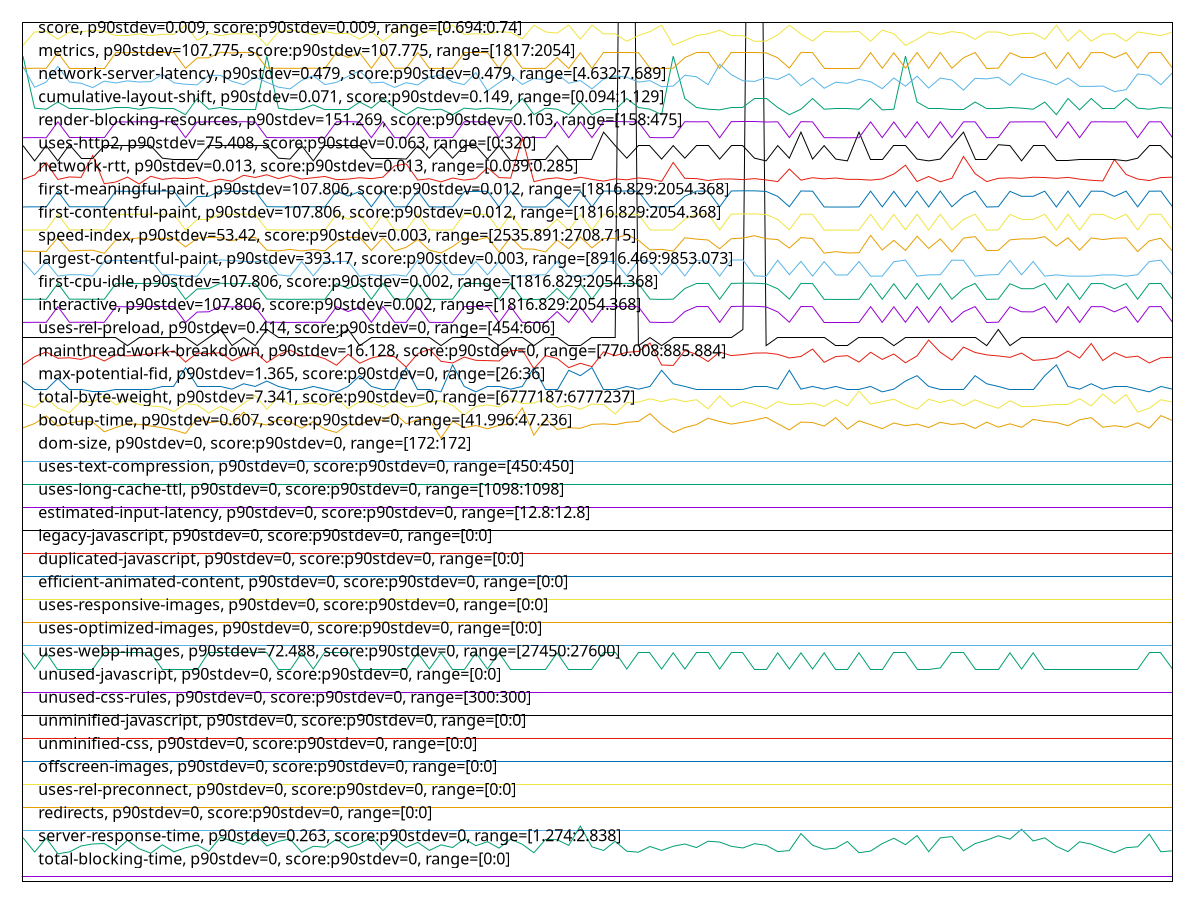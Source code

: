 reset
set terminal svg size 640, 4440 enhanced background rgb 'white'
set output "report_00007_2020-12-11T15:55:29.892Z/correlation/pages+cached+noexternal/correlation.svg"

$totalBlockingTimeP90Stdev0ScoreP90Stdev0Range00 <<EOF
0 0.2
1 0.2
2 0.2
3 0.2
4 0.2
5 0.2
6 0.2
7 0.2
8 0.2
9 0.2
10 0.2
11 0.2
12 0.2
13 0.2
14 0.2
15 0.2
16 0.2
17 0.2
18 0.2
19 0.2
20 0.2
21 0.2
22 0.2
23 0.2
24 0.2
25 0.2
26 0.2
27 0.2
28 0.2
29 0.2
30 0.2
31 0.2
32 0.2
33 0.2
34 0.2
35 0.2
36 0.2
37 0.2
38 0.2
39 0.2
40 0.2
41 0.2
42 0.2
43 0.2
44 0.2
45 0.2
46 0.2
47 0.2
48 0.2
49 0.2
50 0.2
51 0.2
52 0.2
53 0.2
54 0.2
55 0.2
56 0.2
57 0.2
58 0.2
59 0.2
60 0.2
61 0.2
62 0.2
63 0.2
64 0.2
65 0.2
66 0.2
67 0.2
68 0.2
69 0.2
70 0.2
71 0.2
72 0.2
73 0.2
74 0.2
75 0.2
76 0.2
77 0.2
78 0.2
79 0.2
80 0.2
81 0.2
82 0.2
83 0.2
84 0.2
85 0.2
86 0.2
87 0.2
88 0.2
89 0.2
90 0.2
91 0.2
92 0.2
93 0.2
94 0.2
95 0.2
96 0.2
97 0.2
98 0.2
99 0.2
EOF

$serverResponseTimeP90Stdev0263ScoreP90Stdev0Range12742838 <<EOF
0 1.8946212952799122
1 1.2768386388583974
2 1.8738748627881447
3 1.2
4 1.2814489571899013
5 1.5380900109769484
6 1.6249176728869374
7 1.6425905598243689
8 1.341383095499451
9 1.785510428100988
10 1.4174533479692646
11 1.2276619099890231
12 1.5895718990120746
13 1.286059275521405
14 1.4612513721185512
15 1.5788144895718992
16 1.3029637760702524
17 1.9169045005488474
18 1.7532381997804611
19 1.6003293084522503
20 2.0413830954994516
21 1.5373216245883645
22 1.7394072447859492
23 1.8408342480790338
24 1.2714599341383095
25 1.5234906695938528
26 1.487376509330406
27 1.8354555433589463
28 1.4704720087815588
29 1.6180021953896817
30 1.9130625686059277
31 1.3344676180021955
32 1.839297475301866
33 1.4766190998902304
34 1.6933040614709112
35 1.344456641053787
36 1.5872667398463225
37 1.4720087815587268
38 1.8462129527991218
39 1.5503841931942919
40 1.721734357848518
41 1.4435784851811195
42 1.83622392974753
43 1.6118551042810099
44 1.2461031833150382
45 1.8239297475301866
46 1.810867178924259
47 1.5626783754116353
48 2.401756311745335
49 1.5012074643249178
50 1.342919868276619
51 1.7424807903402852
52 1.3106476399560922
53 1.2683863885839737
54 1.5158068057080132
55 1.346761800219539
56 1.5250274423710208
57 1.6241492864983536
58 1.4689352360043908
59 1.7432491767288698
60 1.7086717892425907
61 1.523490669593853
62 1.4520307354555433
63 1.6379802414928653
64 1.5680570801317235
65 1.2945115257958286
66 1.3390779363336993
67 2.0736553238199784
68 1.5695938529088915
69 1.3936333699231613
70 1.4443468715697036
71 1.7317233809001098
72 1.2461031833150384
73 1.3175631174533478
74 1.640285400658617
75 1.8715697036223933
76 1.5949506037321628
77 1.9891328210757413
78 1.292206366630077
79 1.887705817782657
80 1.9461031833150382
81 1.3275521405049395
82 1.640285400658617
83 1.7924259055982437
84 1.9814489571899012
85 1.830845225027442
86 2.2626783754116357
87 1.7547749725576292
88 1.8900109769484081
89 1.521953896816685
90 1.292206366630077
91 1.7201975850713502
92 1.618002195389682
93 1.4236004390779362
94 1.2484083424807904
95 1.4635565312843029
96 1.5027442371020858
97 2.048298572996707
98 1.286059275521405
99 1.3290889132821075
EOF

$redirectsP90Stdev0ScoreP90Stdev0Range00 <<EOF
0 2.2
1 2.2
2 2.2
3 2.2
4 2.2
5 2.2
6 2.2
7 2.2
8 2.2
9 2.2
10 2.2
11 2.2
12 2.2
13 2.2
14 2.2
15 2.2
16 2.2
17 2.2
18 2.2
19 2.2
20 2.2
21 2.2
22 2.2
23 2.2
24 2.2
25 2.2
26 2.2
27 2.2
28 2.2
29 2.2
30 2.2
31 2.2
32 2.2
33 2.2
34 2.2
35 2.2
36 2.2
37 2.2
38 2.2
39 2.2
40 2.2
41 2.2
42 2.2
43 2.2
44 2.2
45 2.2
46 2.2
47 2.2
48 2.2
49 2.2
50 2.2
51 2.2
52 2.2
53 2.2
54 2.2
55 2.2
56 2.2
57 2.2
58 2.2
59 2.2
60 2.2
61 2.2
62 2.2
63 2.2
64 2.2
65 2.2
66 2.2
67 2.2
68 2.2
69 2.2
70 2.2
71 2.2
72 2.2
73 2.2
74 2.2
75 2.2
76 2.2
77 2.2
78 2.2
79 2.2
80 2.2
81 2.2
82 2.2
83 2.2
84 2.2
85 2.2
86 2.2
87 2.2
88 2.2
89 2.2
90 2.2
91 2.2
92 2.2
93 2.2
94 2.2
95 2.2
96 2.2
97 2.2
98 2.2
99 2.2
EOF

$usesRelPreconnectP90Stdev0ScoreP90Stdev0Range00 <<EOF
0 3.2
1 3.2
2 3.2
3 3.2
4 3.2
5 3.2
6 3.2
7 3.2
8 3.2
9 3.2
10 3.2
11 3.2
12 3.2
13 3.2
14 3.2
15 3.2
16 3.2
17 3.2
18 3.2
19 3.2
20 3.2
21 3.2
22 3.2
23 3.2
24 3.2
25 3.2
26 3.2
27 3.2
28 3.2
29 3.2
30 3.2
31 3.2
32 3.2
33 3.2
34 3.2
35 3.2
36 3.2
37 3.2
38 3.2
39 3.2
40 3.2
41 3.2
42 3.2
43 3.2
44 3.2
45 3.2
46 3.2
47 3.2
48 3.2
49 3.2
50 3.2
51 3.2
52 3.2
53 3.2
54 3.2
55 3.2
56 3.2
57 3.2
58 3.2
59 3.2
60 3.2
61 3.2
62 3.2
63 3.2
64 3.2
65 3.2
66 3.2
67 3.2
68 3.2
69 3.2
70 3.2
71 3.2
72 3.2
73 3.2
74 3.2
75 3.2
76 3.2
77 3.2
78 3.2
79 3.2
80 3.2
81 3.2
82 3.2
83 3.2
84 3.2
85 3.2
86 3.2
87 3.2
88 3.2
89 3.2
90 3.2
91 3.2
92 3.2
93 3.2
94 3.2
95 3.2
96 3.2
97 3.2
98 3.2
99 3.2
EOF

$offscreenImagesP90Stdev0ScoreP90Stdev0Range00 <<EOF
0 4.2
1 4.2
2 4.2
3 4.2
4 4.2
5 4.2
6 4.2
7 4.2
8 4.2
9 4.2
10 4.2
11 4.2
12 4.2
13 4.2
14 4.2
15 4.2
16 4.2
17 4.2
18 4.2
19 4.2
20 4.2
21 4.2
22 4.2
23 4.2
24 4.2
25 4.2
26 4.2
27 4.2
28 4.2
29 4.2
30 4.2
31 4.2
32 4.2
33 4.2
34 4.2
35 4.2
36 4.2
37 4.2
38 4.2
39 4.2
40 4.2
41 4.2
42 4.2
43 4.2
44 4.2
45 4.2
46 4.2
47 4.2
48 4.2
49 4.2
50 4.2
51 4.2
52 4.2
53 4.2
54 4.2
55 4.2
56 4.2
57 4.2
58 4.2
59 4.2
60 4.2
61 4.2
62 4.2
63 4.2
64 4.2
65 4.2
66 4.2
67 4.2
68 4.2
69 4.2
70 4.2
71 4.2
72 4.2
73 4.2
74 4.2
75 4.2
76 4.2
77 4.2
78 4.2
79 4.2
80 4.2
81 4.2
82 4.2
83 4.2
84 4.2
85 4.2
86 4.2
87 4.2
88 4.2
89 4.2
90 4.2
91 4.2
92 4.2
93 4.2
94 4.2
95 4.2
96 4.2
97 4.2
98 4.2
99 4.2
EOF

$unminifiedCssP90Stdev0ScoreP90Stdev0Range00 <<EOF
0 5.2
1 5.2
2 5.2
3 5.2
4 5.2
5 5.2
6 5.2
7 5.2
8 5.2
9 5.2
10 5.2
11 5.2
12 5.2
13 5.2
14 5.2
15 5.2
16 5.2
17 5.2
18 5.2
19 5.2
20 5.2
21 5.2
22 5.2
23 5.2
24 5.2
25 5.2
26 5.2
27 5.2
28 5.2
29 5.2
30 5.2
31 5.2
32 5.2
33 5.2
34 5.2
35 5.2
36 5.2
37 5.2
38 5.2
39 5.2
40 5.2
41 5.2
42 5.2
43 5.2
44 5.2
45 5.2
46 5.2
47 5.2
48 5.2
49 5.2
50 5.2
51 5.2
52 5.2
53 5.2
54 5.2
55 5.2
56 5.2
57 5.2
58 5.2
59 5.2
60 5.2
61 5.2
62 5.2
63 5.2
64 5.2
65 5.2
66 5.2
67 5.2
68 5.2
69 5.2
70 5.2
71 5.2
72 5.2
73 5.2
74 5.2
75 5.2
76 5.2
77 5.2
78 5.2
79 5.2
80 5.2
81 5.2
82 5.2
83 5.2
84 5.2
85 5.2
86 5.2
87 5.2
88 5.2
89 5.2
90 5.2
91 5.2
92 5.2
93 5.2
94 5.2
95 5.2
96 5.2
97 5.2
98 5.2
99 5.2
EOF

$unminifiedJavascriptP90Stdev0ScoreP90Stdev0Range00 <<EOF
0 6.2
1 6.2
2 6.2
3 6.2
4 6.2
5 6.2
6 6.2
7 6.2
8 6.2
9 6.2
10 6.2
11 6.2
12 6.2
13 6.2
14 6.2
15 6.2
16 6.2
17 6.2
18 6.2
19 6.2
20 6.2
21 6.2
22 6.2
23 6.2
24 6.2
25 6.2
26 6.2
27 6.2
28 6.2
29 6.2
30 6.2
31 6.2
32 6.2
33 6.2
34 6.2
35 6.2
36 6.2
37 6.2
38 6.2
39 6.2
40 6.2
41 6.2
42 6.2
43 6.2
44 6.2
45 6.2
46 6.2
47 6.2
48 6.2
49 6.2
50 6.2
51 6.2
52 6.2
53 6.2
54 6.2
55 6.2
56 6.2
57 6.2
58 6.2
59 6.2
60 6.2
61 6.2
62 6.2
63 6.2
64 6.2
65 6.2
66 6.2
67 6.2
68 6.2
69 6.2
70 6.2
71 6.2
72 6.2
73 6.2
74 6.2
75 6.2
76 6.2
77 6.2
78 6.2
79 6.2
80 6.2
81 6.2
82 6.2
83 6.2
84 6.2
85 6.2
86 6.2
87 6.2
88 6.2
89 6.2
90 6.2
91 6.2
92 6.2
93 6.2
94 6.2
95 6.2
96 6.2
97 6.2
98 6.2
99 6.2
EOF

$unusedCssRulesP90Stdev0ScoreP90Stdev0Range300300 <<EOF
0 7.2
1 7.2
2 7.2
3 7.2
4 7.2
5 7.2
6 7.2
7 7.2
8 7.2
9 7.2
10 7.2
11 7.2
12 7.2
13 7.2
14 7.2
15 7.2
16 7.2
17 7.2
18 7.2
19 7.2
20 7.2
21 7.2
22 7.2
23 7.2
24 7.2
25 7.2
26 7.2
27 7.2
28 7.2
29 7.2
30 7.2
31 7.2
32 7.2
33 7.2
34 7.2
35 7.2
36 7.2
37 7.2
38 7.2
39 7.2
40 7.2
41 7.2
42 7.2
43 7.2
44 7.2
45 7.2
46 7.2
47 7.2
48 7.2
49 7.2
50 7.2
51 7.2
52 7.2
53 7.2
54 7.2
55 7.2
56 7.2
57 7.2
58 7.2
59 7.2
60 7.2
61 7.2
62 7.2
63 7.2
64 7.2
65 7.2
66 7.2
67 7.2
68 7.2
69 7.2
70 7.2
71 7.2
72 7.2
73 7.2
74 7.2
75 7.2
76 7.2
77 7.2
78 7.2
79 7.2
80 7.2
81 7.2
82 7.2
83 7.2
84 7.2
85 7.2
86 7.2
87 7.2
88 7.2
89 7.2
90 7.2
91 7.2
92 7.2
93 7.2
94 7.2
95 7.2
96 7.2
97 7.2
98 7.2
99 7.2
EOF

$unusedJavascriptP90Stdev0ScoreP90Stdev0Range00 <<EOF
0 8.2
1 8.2
2 8.2
3 8.2
4 8.2
5 8.2
6 8.2
7 8.2
8 8.2
9 8.2
10 8.2
11 8.2
12 8.2
13 8.2
14 8.2
15 8.2
16 8.2
17 8.2
18 8.2
19 8.2
20 8.2
21 8.2
22 8.2
23 8.2
24 8.2
25 8.2
26 8.2
27 8.2
28 8.2
29 8.2
30 8.2
31 8.2
32 8.2
33 8.2
34 8.2
35 8.2
36 8.2
37 8.2
38 8.2
39 8.2
40 8.2
41 8.2
42 8.2
43 8.2
44 8.2
45 8.2
46 8.2
47 8.2
48 8.2
49 8.2
50 8.2
51 8.2
52 8.2
53 8.2
54 8.2
55 8.2
56 8.2
57 8.2
58 8.2
59 8.2
60 8.2
61 8.2
62 8.2
63 8.2
64 8.2
65 8.2
66 8.2
67 8.2
68 8.2
69 8.2
70 8.2
71 8.2
72 8.2
73 8.2
74 8.2
75 8.2
76 8.2
77 8.2
78 8.2
79 8.2
80 8.2
81 8.2
82 8.2
83 8.2
84 8.2
85 8.2
86 8.2
87 8.2
88 8.2
89 8.2
90 8.2
91 8.2
92 8.2
93 8.2
94 8.2
95 8.2
96 8.2
97 8.2
98 8.2
99 8.2
EOF

$usesWebpImagesP90Stdev72488ScoreP90Stdev0Range2745027600 <<EOF
0 9.899999999999999
1 9.2
2 9.899999999999999
3 9.2
4 9.2
5 9.2
6 9.2
7 9.899999999999999
8 9.899999999999999
9 9.899999999999999
10 9.899999999999999
11 9.899999999999999
12 9.2
13 9.2
14 9.2
15 9.2
16 9.899999999999999
17 9.899999999999999
18 9.899999999999999
19 9.899999999999999
20 9.899999999999999
21 9.899999999999999
22 9.2
23 9.2
24 9.899999999999999
25 9.2
26 9.899999999999999
27 9.899999999999999
28 9.899999999999999
29 9.2
30 9.2
31 9.2
32 9.2
33 9.2
34 9.899999999999999
35 9.2
36 9.899999999999999
37 9.2
38 9.2
39 9.899999999999999
40 9.2
41 9.899999999999999
42 9.2
43 9.2
44 9.2
45 9.2
46 9.899999999999999
47 9.2
48 9.2
49 9.2
50 9.899999999999999
51 9.899999999999999
52 9.2
53 9.899999999999999
54 9.899999999999999
55 9.2
56 9.899999999999999
57 9.2
58 9.899999999999999
59 9.899999999999999
60 9.2
61 9.899999999999999
62 9.899999999999999
63 9.2
64 9.2
65 9.899999999999999
66 9.2
67 9.899999999999999
68 9.2
69 9.899999999999999
70 9.2
71 9.2
72 9.899999999999999
73 9.2
74 9.2
75 9.899999999999999
76 9.899999999999999
77 9.2
78 9.2
79 9.246666666666666
80 9.899999999999999
81 9.899999999999999
82 9.2
83 9.2
84 9.2
85 9.899999999999999
86 9.2
87 9.899999999999999
88 9.2
89 9.2
90 9.2
91 9.2
92 9.2
93 9.2
94 9.2
95 9.2
96 9.2
97 9.899999999999999
98 9.899999999999999
99 9.2
EOF

$usesOptimizedImagesP90Stdev0ScoreP90Stdev0Range00 <<EOF
0 10.2
1 10.2
2 10.2
3 10.2
4 10.2
5 10.2
6 10.2
7 10.2
8 10.2
9 10.2
10 10.2
11 10.2
12 10.2
13 10.2
14 10.2
15 10.2
16 10.2
17 10.2
18 10.2
19 10.2
20 10.2
21 10.2
22 10.2
23 10.2
24 10.2
25 10.2
26 10.2
27 10.2
28 10.2
29 10.2
30 10.2
31 10.2
32 10.2
33 10.2
34 10.2
35 10.2
36 10.2
37 10.2
38 10.2
39 10.2
40 10.2
41 10.2
42 10.2
43 10.2
44 10.2
45 10.2
46 10.2
47 10.2
48 10.2
49 10.2
50 10.2
51 10.2
52 10.2
53 10.2
54 10.2
55 10.2
56 10.2
57 10.2
58 10.2
59 10.2
60 10.2
61 10.2
62 10.2
63 10.2
64 10.2
65 10.2
66 10.2
67 10.2
68 10.2
69 10.2
70 10.2
71 10.2
72 10.2
73 10.2
74 10.2
75 10.2
76 10.2
77 10.2
78 10.2
79 10.2
80 10.2
81 10.2
82 10.2
83 10.2
84 10.2
85 10.2
86 10.2
87 10.2
88 10.2
89 10.2
90 10.2
91 10.2
92 10.2
93 10.2
94 10.2
95 10.2
96 10.2
97 10.2
98 10.2
99 10.2
EOF

$usesResponsiveImagesP90Stdev0ScoreP90Stdev0Range00 <<EOF
0 11.2
1 11.2
2 11.2
3 11.2
4 11.2
5 11.2
6 11.2
7 11.2
8 11.2
9 11.2
10 11.2
11 11.2
12 11.2
13 11.2
14 11.2
15 11.2
16 11.2
17 11.2
18 11.2
19 11.2
20 11.2
21 11.2
22 11.2
23 11.2
24 11.2
25 11.2
26 11.2
27 11.2
28 11.2
29 11.2
30 11.2
31 11.2
32 11.2
33 11.2
34 11.2
35 11.2
36 11.2
37 11.2
38 11.2
39 11.2
40 11.2
41 11.2
42 11.2
43 11.2
44 11.2
45 11.2
46 11.2
47 11.2
48 11.2
49 11.2
50 11.2
51 11.2
52 11.2
53 11.2
54 11.2
55 11.2
56 11.2
57 11.2
58 11.2
59 11.2
60 11.2
61 11.2
62 11.2
63 11.2
64 11.2
65 11.2
66 11.2
67 11.2
68 11.2
69 11.2
70 11.2
71 11.2
72 11.2
73 11.2
74 11.2
75 11.2
76 11.2
77 11.2
78 11.2
79 11.2
80 11.2
81 11.2
82 11.2
83 11.2
84 11.2
85 11.2
86 11.2
87 11.2
88 11.2
89 11.2
90 11.2
91 11.2
92 11.2
93 11.2
94 11.2
95 11.2
96 11.2
97 11.2
98 11.2
99 11.2
EOF

$efficientAnimatedContentP90Stdev0ScoreP90Stdev0Range00 <<EOF
0 12.2
1 12.2
2 12.2
3 12.2
4 12.2
5 12.2
6 12.2
7 12.2
8 12.2
9 12.2
10 12.2
11 12.2
12 12.2
13 12.2
14 12.2
15 12.2
16 12.2
17 12.2
18 12.2
19 12.2
20 12.2
21 12.2
22 12.2
23 12.2
24 12.2
25 12.2
26 12.2
27 12.2
28 12.2
29 12.2
30 12.2
31 12.2
32 12.2
33 12.2
34 12.2
35 12.2
36 12.2
37 12.2
38 12.2
39 12.2
40 12.2
41 12.2
42 12.2
43 12.2
44 12.2
45 12.2
46 12.2
47 12.2
48 12.2
49 12.2
50 12.2
51 12.2
52 12.2
53 12.2
54 12.2
55 12.2
56 12.2
57 12.2
58 12.2
59 12.2
60 12.2
61 12.2
62 12.2
63 12.2
64 12.2
65 12.2
66 12.2
67 12.2
68 12.2
69 12.2
70 12.2
71 12.2
72 12.2
73 12.2
74 12.2
75 12.2
76 12.2
77 12.2
78 12.2
79 12.2
80 12.2
81 12.2
82 12.2
83 12.2
84 12.2
85 12.2
86 12.2
87 12.2
88 12.2
89 12.2
90 12.2
91 12.2
92 12.2
93 12.2
94 12.2
95 12.2
96 12.2
97 12.2
98 12.2
99 12.2
EOF

$duplicatedJavascriptP90Stdev0ScoreP90Stdev0Range00 <<EOF
0 13.2
1 13.2
2 13.2
3 13.2
4 13.2
5 13.2
6 13.2
7 13.2
8 13.2
9 13.2
10 13.2
11 13.2
12 13.2
13 13.2
14 13.2
15 13.2
16 13.2
17 13.2
18 13.2
19 13.2
20 13.2
21 13.2
22 13.2
23 13.2
24 13.2
25 13.2
26 13.2
27 13.2
28 13.2
29 13.2
30 13.2
31 13.2
32 13.2
33 13.2
34 13.2
35 13.2
36 13.2
37 13.2
38 13.2
39 13.2
40 13.2
41 13.2
42 13.2
43 13.2
44 13.2
45 13.2
46 13.2
47 13.2
48 13.2
49 13.2
50 13.2
51 13.2
52 13.2
53 13.2
54 13.2
55 13.2
56 13.2
57 13.2
58 13.2
59 13.2
60 13.2
61 13.2
62 13.2
63 13.2
64 13.2
65 13.2
66 13.2
67 13.2
68 13.2
69 13.2
70 13.2
71 13.2
72 13.2
73 13.2
74 13.2
75 13.2
76 13.2
77 13.2
78 13.2
79 13.2
80 13.2
81 13.2
82 13.2
83 13.2
84 13.2
85 13.2
86 13.2
87 13.2
88 13.2
89 13.2
90 13.2
91 13.2
92 13.2
93 13.2
94 13.2
95 13.2
96 13.2
97 13.2
98 13.2
99 13.2
EOF

$legacyJavascriptP90Stdev0ScoreP90Stdev0Range00 <<EOF
0 14.2
1 14.2
2 14.2
3 14.2
4 14.2
5 14.2
6 14.2
7 14.2
8 14.2
9 14.2
10 14.2
11 14.2
12 14.2
13 14.2
14 14.2
15 14.2
16 14.2
17 14.2
18 14.2
19 14.2
20 14.2
21 14.2
22 14.2
23 14.2
24 14.2
25 14.2
26 14.2
27 14.2
28 14.2
29 14.2
30 14.2
31 14.2
32 14.2
33 14.2
34 14.2
35 14.2
36 14.2
37 14.2
38 14.2
39 14.2
40 14.2
41 14.2
42 14.2
43 14.2
44 14.2
45 14.2
46 14.2
47 14.2
48 14.2
49 14.2
50 14.2
51 14.2
52 14.2
53 14.2
54 14.2
55 14.2
56 14.2
57 14.2
58 14.2
59 14.2
60 14.2
61 14.2
62 14.2
63 14.2
64 14.2
65 14.2
66 14.2
67 14.2
68 14.2
69 14.2
70 14.2
71 14.2
72 14.2
73 14.2
74 14.2
75 14.2
76 14.2
77 14.2
78 14.2
79 14.2
80 14.2
81 14.2
82 14.2
83 14.2
84 14.2
85 14.2
86 14.2
87 14.2
88 14.2
89 14.2
90 14.2
91 14.2
92 14.2
93 14.2
94 14.2
95 14.2
96 14.2
97 14.2
98 14.2
99 14.2
EOF

$estimatedInputLatencyP90Stdev0ScoreP90Stdev0Range128128 <<EOF
0 15.2
1 15.2
2 15.2
3 15.2
4 15.2
5 15.2
6 15.2
7 15.2
8 15.2
9 15.2
10 15.2
11 15.2
12 15.2
13 15.2
14 15.2
15 15.2
16 15.2
17 15.2
18 15.2
19 15.2
20 15.2
21 15.2
22 15.2
23 15.2
24 15.2
25 15.2
26 15.2
27 15.2
28 15.2
29 15.2
30 15.2
31 15.2
32 15.2
33 15.2
34 15.2
35 15.2
36 15.2
37 15.2
38 15.2
39 15.2
40 15.2
41 15.2
42 15.2
43 15.2
44 15.2
45 15.2
46 15.2
47 15.2
48 15.2
49 15.2
50 15.2
51 15.2
52 15.2
53 15.2
54 15.2
55 15.2
56 15.2
57 15.2
58 15.2
59 15.2
60 15.2
61 15.2
62 15.2
63 15.2
64 15.2
65 15.2
66 15.2
67 15.2
68 15.2
69 15.2
70 15.2
71 15.2
72 15.2
73 15.2
74 15.2
75 15.2
76 15.2
77 15.2
78 15.2
79 15.2
80 15.2
81 15.2
82 15.2
83 15.2
84 15.2
85 15.2
86 15.2
87 15.2
88 15.2
89 15.2
90 15.2
91 15.2
92 15.2
93 15.2
94 15.2
95 15.2
96 15.2
97 15.2
98 15.2
99 15.2
EOF

$usesLongCacheTtlP90Stdev0ScoreP90Stdev0Range10981098 <<EOF
0 16.2
1 16.2
2 16.2
3 16.2
4 16.2
5 16.2
6 16.2
7 16.2
8 16.2
9 16.2
10 16.2
11 16.2
12 16.2
13 16.2
14 16.2
15 16.2
16 16.2
17 16.2
18 16.2
19 16.2
20 16.2
21 16.2
22 16.2
23 16.2
24 16.2
25 16.2
26 16.2
27 16.2
28 16.2
29 16.2
30 16.2
31 16.2
32 16.2
33 16.2
34 16.2
35 16.2
36 16.2
37 16.2
38 16.2
39 16.2
40 16.2
41 16.2
42 16.2
43 16.2
44 16.2
45 16.2
46 16.2
47 16.2
48 16.2
49 16.2
50 16.2
51 16.2
52 16.2
53 16.2
54 16.2
55 16.2
56 16.2
57 16.2
58 16.2
59 16.2
60 16.2
61 16.2
62 16.2
63 16.2
64 16.2
65 16.2
66 16.2
67 16.2
68 16.2
69 16.2
70 16.2
71 16.2
72 16.2
73 16.2
74 16.2
75 16.2
76 16.2
77 16.2
78 16.2
79 16.2
80 16.2
81 16.2
82 16.2
83 16.2
84 16.2
85 16.2
86 16.2
87 16.2
88 16.2
89 16.2
90 16.2
91 16.2
92 16.2
93 16.2
94 16.2
95 16.2
96 16.2
97 16.2
98 16.2
99 16.2
EOF

$usesTextCompressionP90Stdev0ScoreP90Stdev0Range450450 <<EOF
0 17.2
1 17.2
2 17.2
3 17.2
4 17.2
5 17.2
6 17.2
7 17.2
8 17.2
9 17.2
10 17.2
11 17.2
12 17.2
13 17.2
14 17.2
15 17.2
16 17.2
17 17.2
18 17.2
19 17.2
20 17.2
21 17.2
22 17.2
23 17.2
24 17.2
25 17.2
26 17.2
27 17.2
28 17.2
29 17.2
30 17.2
31 17.2
32 17.2
33 17.2
34 17.2
35 17.2
36 17.2
37 17.2
38 17.2
39 17.2
40 17.2
41 17.2
42 17.2
43 17.2
44 17.2
45 17.2
46 17.2
47 17.2
48 17.2
49 17.2
50 17.2
51 17.2
52 17.2
53 17.2
54 17.2
55 17.2
56 17.2
57 17.2
58 17.2
59 17.2
60 17.2
61 17.2
62 17.2
63 17.2
64 17.2
65 17.2
66 17.2
67 17.2
68 17.2
69 17.2
70 17.2
71 17.2
72 17.2
73 17.2
74 17.2
75 17.2
76 17.2
77 17.2
78 17.2
79 17.2
80 17.2
81 17.2
82 17.2
83 17.2
84 17.2
85 17.2
86 17.2
87 17.2
88 17.2
89 17.2
90 17.2
91 17.2
92 17.2
93 17.2
94 17.2
95 17.2
96 17.2
97 17.2
98 17.2
99 17.2
EOF

$domSizeP90Stdev0ScoreP90Stdev0Range172172 <<EOF
0 18.2
1 18.2
2 18.2
3 18.2
4 18.2
5 18.2
6 18.2
7 18.2
8 18.2
9 18.2
10 18.2
11 18.2
12 18.2
13 18.2
14 18.2
15 18.2
16 18.2
17 18.2
18 18.2
19 18.2
20 18.2
21 18.2
22 18.2
23 18.2
24 18.2
25 18.2
26 18.2
27 18.2
28 18.2
29 18.2
30 18.2
31 18.2
32 18.2
33 18.2
34 18.2
35 18.2
36 18.2
37 18.2
38 18.2
39 18.2
40 18.2
41 18.2
42 18.2
43 18.2
44 18.2
45 18.2
46 18.2
47 18.2
48 18.2
49 18.2
50 18.2
51 18.2
52 18.2
53 18.2
54 18.2
55 18.2
56 18.2
57 18.2
58 18.2
59 18.2
60 18.2
61 18.2
62 18.2
63 18.2
64 18.2
65 18.2
66 18.2
67 18.2
68 18.2
69 18.2
70 18.2
71 18.2
72 18.2
73 18.2
74 18.2
75 18.2
76 18.2
77 18.2
78 18.2
79 18.2
80 18.2
81 18.2
82 18.2
83 18.2
84 18.2
85 18.2
86 18.2
87 18.2
88 18.2
89 18.2
90 18.2
91 18.2
92 18.2
93 18.2
94 18.2
95 18.2
96 18.2
97 18.2
98 18.2
99 18.2
EOF

$bootupTimeP90Stdev0607ScoreP90Stdev0Range4199647236 <<EOF
0 19.643100995732574
1 19.827311522048362
2 20.155903271692747
3 19.71778093883357
4 19.85021337126601
5 19.93783783783784
6 19.89601706970128
7 19.471834992887622
8 19.654054054054054
9 19.817354196301565
10 19.792460881934566
11 19.71877667140825
12 19.647083926031293
13 19.54950213371266
14 19.39914651493599
15 20.076244665718352
16 19.8601706970128
17 19.92887624466572
18 19.769559032716927
19 20.328165007112375
20 19.857183499288762
21 19.767567567567564
22 19.997581792318638
23 19.907965860597443
24 19.628165007112376
25 19.9149359886202
26 19.57937411095306
27 19.438975817923186
28 19.796443812233285
29 19.79544807965861
30 19.991607396870556
31 19.967709815078237
32 20.2574679943101
33 19.821337126600284
34 19.993598862019915
35 20.011522048364153
36 19.2
37 19.932859174964438
38 19.645092460881934
39 19.74167852062589
40 19.59829302987198
41 19.74964438122333
42 19.809388335704124
43 20.504409672830725
44 19.32147937411095
45 20.036415362731155
46 19.57638691322902
47 19.647083926031293
48 19.623186344238977
49 19.789473684210527
50 19.815362731152206
51 19.77852062588905
52 19.88108108108108
53 19.91692745376956
54 20.257467994310097
55 19.777524893314368
56 19.43997155049787
57 19.655049786628734
58 19.778520625889048
59 20.057325746799435
60 19.91692745376956
61 19.803413940256046
62 19.8850640113798
63 19.973684210526315
64 20.09416785206259
65 19.822332859174967
66 19.550497866287337
67 19.89302987197724
68 19.87112375533428
69 19.71678520625889
70 20.08221906116643
71 19.58335704125178
72 19.94580369843528
73 19.780512091038407
74 19.606258890469416
75 19.85120910384068
76 19.73072546230441
77 19.805405405405406
78 19.653058321479374
79 19.881081081081085
80 19.787482219061168
81 19.833285917496443
82 19.61820768136558
83 19.8900426742532
84 19.67197724039829
85 19.816358463726885
86 19.665007112375534
87 20.007539118065434
88 19.9199146514936
89 19.87311522048364
90 19.73172119487909
91 19.990611664295876
92 20.08421052631579
93 19.668990042674253
94 19.73371266002845
95 19.668990042674256
96 19.858179231863442
97 19.625177809388337
98 20.171834992887625
99 19.956756756756757
EOF

$totalByteWeightP90Stdev7341ScoreP90Stdev0Range67771876777237 <<EOF
0 20.673529411764704
1 20.52941176470588
2 20.941176470588236
3 20.488235294117647
4 20.302941176470586
5 20.79705882352941
6 20.755882352941175
7 21.044117647058822
8 20.63235294117647
9 20.879411764705882
10 20.652941176470588
11 20.591176470588234
12 20.55
13 20.344117647058823
14 20.694117647058825
15 20.63235294117647
16 20.28235294117647
17 20.570588235294117
18 20.344117647058823
19 20.694117647058825
20 21.044117647058822
21 20.44705882352941
22 20.98235294117647
23 20.63235294117647
24 20.673529411764704
25 20.71470588235294
26 20.61176470588235
27 20.941176470588236
28 20.46764705882353
29 20.776470588235295
30 20.735294117647058
31 20.55
32 20.858823529411765
33 20.55
34 20.591176470588234
35 20.755882352941175
36 20.81764705882353
37 20.61176470588235
38 20.2
39 20.570588235294117
40 20.63235294117647
41 20.55
42 20.9
43 20.694117647058825
44 20.71470588235294
45 20.9
46 20.52941176470588
47 20.61176470588235
48 20.44705882352941
49 20.673529411764704
50 20.652941176470588
51 20.241176470588236
52 20.735294117647058
53 20.755882352941175
54 20.9
55 20.776470588235295
56 20.9
57 20.776470588235295
58 20.858823529411765
59 20.46764705882353
60 21.023529411764706
61 20.55
62 20.776470588235295
63 20.652941176470588
64 20.46764705882353
65 20.776470588235295
66 20.652941176470588
67 20.652941176470588
68 20.71470588235294
69 20.570588235294117
70 20.858823529411765
71 20.591176470588234
72 21.22941176470588
73 20.673529411764704
74 20.776470588235295
75 20.879411764705882
76 20.63235294117647
77 20.44705882352941
78 20.879411764705882
79 20.735294117647058
80 20.858823529411765
81 20.591176470588234
82 20.858823529411765
83 20.652941176470588
84 20.488235294117647
85 20.81764705882353
86 20.55
87 20.55
88 20.61176470588235
89 20.652941176470588
90 20.652941176470588
91 20.9
92 20.591176470588234
93 21.105882352941176
94 20.694117647058825
95 21.08529411764706
96 20.323529411764707
97 20.488235294117647
98 20.858823529411765
99 20.755882352941175
EOF

$maxPotentialFidP90Stdev1365ScoreP90Stdev0Range2636 <<EOF
0 21.666666666666664
1 21.316666666666666
2 21.316666666666666
3 21.78333333333333
4 21.316666666666666
5 21.316666666666666
6 21.2
7 21.2
8 21.316666666666666
9 21.316666666666666
10 21.316666666666666
11 21.316666666666666
12 21.433333333333334
13 21.433333333333334
14 22.25
15 21.433333333333334
16 21.433333333333334
17 21.433333333333334
18 21.316666666666666
19 21.55
20 21.433333333333334
21 21.666666666666664
22 21.433333333333334
23 21.316666666666666
24 21.316666666666666
25 21.433333333333334
26 21.316666666666666
27 21.2
28 21.433333333333334
29 21.9
30 21.433333333333334
31 21.316666666666666
32 21.316666666666666
33 22.25
34 21.316666666666666
35 21.316666666666666
36 21.2
37 22.366666666666667
38 21.433333333333334
39 21.2
40 21.433333333333334
41 21.433333333333334
42 21.316666666666666
43 21.433333333333334
44 22.25
45 21.316666666666666
46 21.316666666666666
47 22.133333333333333
48 21.9
49 22.25
50 21.316666666666666
51 21.316666666666666
52 21.433333333333334
53 21.316666666666666
54 21.433333333333334
55 22.133333333333333
56 21.55
57 21.433333333333334
58 21.316666666666666
59 21.316666666666666
60 21.316666666666666
61 21.316666666666666
62 21.316666666666666
63 21.433333333333334
64 21.433333333333334
65 21.316666666666666
66 22.133333333333333
67 21.316666666666666
68 21.433333333333334
69 21.316666666666666
70 21.433333333333334
71 21.316666666666666
72 21.316666666666666
73 21.433333333333334
74 21.2
75 21.316666666666666
76 21.666666666666664
77 21.9
78 21.433333333333334
79 21.316666666666666
80 21.316666666666666
81 21.316666666666666
82 21.9
83 21.55
84 21.433333333333334
85 21.316666666666666
86 21.316666666666666
87 21.316666666666666
88 21.9
89 22.366666666666667
90 21.433333333333334
91 21.316666666666666
92 21.55
93 21.316666666666666
94 21.433333333333334
95 21.433333333333334
96 21.316666666666666
97 21.2
98 21.433333333333334
99 21.316666666666666
EOF

$mainthreadWorkBreakdownP90Stdev16128ScoreP90Stdev0Range770008885884 <<EOF
0 22.380051480051478
1 22.725139425139428
2 22.92861432861432
3 22.65242385242385
4 22.675804375804375
5 22.6043758043758
6 22.771857571857556
7 22.535564135564126
8 22.802016302016295
9 22.753667953667946
10 22.78648648648649
11 22.85079365079364
12 22.88678678678678
13 22.971256971256956
14 22.491033891033897
15 22.878721578721567
16 22.851823251823244
17 22.897039897039882
18 22.540712140712134
19 22.76975546975547
20 22.922822822822816
21 22.46975546975547
22 22.79523809523809
23 23.005405405405394
24 22.75075075075074
25 22.795109395109392
26 22.635564135564127
27 22.353753753753747
28 22.83088803088803
29 22.43852423852423
30 22.663835263835253
31 22.777520377520375
32 22.722994422994425
33 22.270613470613476
34 22.852466752466746
35 23.04182754182754
36 22.52145002145003
37 22.451008151008153
38 22.705105105105112
39 22.565165165165165
40 22.551994851994856
41 22.536550836550834
42 22.977048477048474
43 23.0109395109395
44 22.2
45 22.768211068211063
46 22.64611754611754
47 22.248090948090958
48 22.43629343629344
49 22.290433290433292
50 22.932089232089226
51 22.76829686829686
52 22.910510510510502
53 22.949721149721146
54 23.3160446160446
55 22.361947661947656
56 22.343843843843842
57 22.991334191334182
58 22.828142428142414
59 22.51145431145431
60 22.92428142428141
61 22.769669669669668
62 22.8134706134706
63 22.877863577863586
64 22.88549978549977
65 22.823938223938217
66 22.666709566709567
67 22.73256113256113
68 23.05375375375375
69 22.480223080223073
70 22.727885027885023
71 22.766924066924062
72 22.488588588588584
73 22.914157014157006
74 22.603946803946794
75 22.839682539682535
76 22.458172458172452
77 22.75770055770056
78 23.442771342771323
79 22.912526812526796
80 22.574946374946368
81 23.13749463749462
82 22.9057057057057
83 22.800300300300304
84 22.75512655512656
85 22.692964392964395
86 22.878335478335465
87 22.560789360789357
88 22.599270699270694
89 22.678592878592873
90 22.968296868296868
91 22.660703560703563
92 23.292621192621173
93 22.554954954954948
94 22.89944229944229
95 22.688502788502785
96 22.74573144573144
97 22.450021450021445
98 22.67764907764908
99 22.695238095238082
EOF

$usesRelPreloadP90Stdev0414ScoreP90Stdev0Range454606 <<EOF
0 23.55
1 23.55
2 23.55
3 23.55
4 23.55
5 23.55
6 23.55
7 23.55
8 23.55
9 23.2
10 23.55
11 23.55
12 23.55
13 23.55
14 23.55
15 23.2
16 23.55
17 23.9
18 23.2
19 23.55
20 23.2
21 23.9
22 23.55
23 23.55
24 23.55
25 23.55
26 23.55
27 23.55
28 23.9
29 23.2
30 23.55
31 23.55
32 23.55
33 23.55
34 23.55
35 23.55
36 23.2
37 23.55
38 23.55
39 23.55
40 23.55
41 23.2
42 23.55
43 23.55
44 23.2
45 23.55
46 23.55
47 23.2
48 23.2
49 23.55
50 23.55
51 23.55
52 76.05
53 23.2
54 23.55
55 23.2
56 23.55
57 23.55
58 23.55
59 23.55
60 23.55
61 23.55
62 23.9
63 76.39999999999999
64 23.2
65 23.55
66 23.55
67 23.55
68 23.55
69 23.55
70 23.2
71 23.2
72 23.55
73 23.55
74 23.55
75 23.2
76 23.55
77 23.55
78 23.55
79 23.55
80 23.55
81 23.55
82 23.55
83 23.2
84 23.9
85 23.2
86 23.55
87 23.55
88 23.55
89 23.55
90 23.55
91 23.55
92 23.55
93 23.55
94 23.55
95 23.55
96 23.55
97 23.55
98 23.55
99 23.55
EOF

$interactiveP90Stdev107806ScoreP90Stdev0002Range18168292054368 <<EOF
0 24.20531574864696
1 24.211138154586834
2 24.207889971122313
3 24.8912706923377
4 24.211755754401732
5 24.213345139516154
6 24.210816599255732
7 24.20875971303263
8 24.88890693435258
9 24.88282126240131
10 24.894151638256183
11 24.89238960996584
12 24.89525631727188
13 24.890024220473045
14 24.205287864697585
15 24.65524967258607
16 24.66625285699242
17 24.90335615960891
18 24.87523326851798
19 24.89737164113357
20 24.88132324171676
21 24.21768198355737
22 24.210356217453278
23 24.205099796358176
24 24.207999133817744
25 24.213495238222368
26 24.207803649534352
27 24.887099075528422
28 24.677089034340266
29 24.877040682385502
30 24.210568016813426
31 24.89647712997035
32 24.2110224658607
33 24.209328367617243
34 24.89362347472572
35 24.210060766244993
36 24.20243124307536
37 24.212636175271385
38 24.890180845209965
39 24.89004913804483
40 24.885129697444313
41 24.202997227920136
42 24.892306106436592
43 24.208676061184505
44 24.2
45 24.207602825771293
46 24.675518040766924
47 24.20311825612594
48 24.879964047503567
49 24.20768173141527
50 24.89091695180971
51 24.891979953220222
52 24.896023274198594
53 24.88320348015419
54 24.214678822882043
55 24.201843900311914
56 24.212709148160176
57 24.6734620444571
58 24.890567957485874
59 24.893118745578242
60 24.207554177178768
61 24.896014226746935
62 24.904631701973972
63 24.903285856459952
64 24.87749157177966
65 24.66360803473035
66 24.213891546268815
67 24.896475350143795
68 24.887665208692077
69 24.203553720356616
70 24.20212273980567
71 24.200544626926106
72 24.206368812692535
73 24.888575738294303
74 24.209307899611847
75 24.88072492335622
76 24.212507434483843
77 24.892130348564198
78 24.20573638098967
79 24.891224120209486
80 24.212257962128255
81 24.66565987811154
82 24.8915630288495
83 24.201248251691204
84 24.21628778608858
85 24.881221643284192
86 24.666106021301555
87 24.665027743046437
88 24.888689498875
89 24.205531700935744
90 24.893825485039816
91 24.204631701973973
92 24.889564728583863
93 24.885151055362986
94 24.66352705262205
95 24.88955301139237
96 24.211050349810076
97 24.887583929946025
98 24.89105177367132
99 24.210899657828342
EOF

$firstCpuIdleP90Stdev107806ScoreP90Stdev0002Range18168292054368 <<EOF
0 25.20531574864696
1 25.211138154586834
2 25.207889971122313
3 25.8912706923377
4 25.211755754401732
5 25.213345139516154
6 25.210816599255732
7 25.20875971303263
8 25.88890693435258
9 25.88282126240131
10 25.894151638256183
11 25.89238960996584
12 25.89525631727188
13 25.890024220473045
14 25.205287864697585
15 25.65524967258607
16 25.66625285699242
17 25.90335615960891
18 25.87523326851798
19 25.89737164113357
20 25.88132324171676
21 25.21768198355737
22 25.210356217453278
23 25.205099796358176
24 25.207999133817744
25 25.213495238222368
26 25.207803649534352
27 25.887099075528422
28 25.677089034340266
29 25.877040682385502
30 25.210568016813426
31 25.89647712997035
32 25.2110224658607
33 25.209328367617243
34 25.89362347472572
35 25.210060766244993
36 25.20243124307536
37 25.212636175271385
38 25.890180845209965
39 25.89004913804483
40 25.885129697444313
41 25.202997227920136
42 25.892306106436592
43 25.208676061184505
44 25.2
45 25.207602825771293
46 25.675518040766924
47 25.20311825612594
48 25.879964047503567
49 25.20768173141527
50 25.89091695180971
51 25.891979953220222
52 25.896023274198594
53 25.88320348015419
54 25.214678822882043
55 25.201843900311914
56 25.212709148160176
57 25.6734620444571
58 25.890567957485874
59 25.893118745578242
60 25.207554177178768
61 25.896014226746935
62 25.904631701973972
63 25.903285856459952
64 25.87749157177966
65 25.66360803473035
66 25.213891546268815
67 25.896475350143795
68 25.887665208692077
69 25.203553720356616
70 25.20212273980567
71 25.200544626926106
72 25.206368812692535
73 25.888575738294303
74 25.209307899611847
75 25.88072492335622
76 25.212507434483843
77 25.892130348564198
78 25.20573638098967
79 25.891224120209486
80 25.212257962128255
81 25.66565987811154
82 25.8915630288495
83 25.201248251691204
84 25.21628778608858
85 25.881221643284192
86 25.666106021301555
87 25.665027743046437
88 25.888689498875
89 25.205531700935744
90 25.893825485039816
91 25.204631701973973
92 25.889564728583863
93 25.885151055362986
94 25.66352705262205
95 25.88955301139237
96 25.211050349810076
97 25.887583929946025
98 25.89105177367132
99 25.210899657828342
EOF

$largestContentfulPaintP90Stdev39317ScoreP90Stdev0003Range89164699853073 <<EOF
0 26.839227812347865
1 26.27125605612143
2 26.839011936440798
3 26.212022659632698
4 26.271918217610065
5 26.273455334726957
6 26.213860420284593
7 26.843265498395983
8 26.898555450045933
9 26.893114152090273
10 26.8462019281646
11 26.901798230326296
12 26.272625350075465
13 26.268059464306205
14 26.20799707237528
15 26.200368214139683
16 26.841256642581232
17 26.911545480283667
18 26.88472303199391
19 26.84902516956107
20 26.834745362578637
21 26.910267916469206
22 26.270426185609473
23 26.20756197246813
24 26.84232917374445
25 26.21665284400664
26 26.840269145371533
27 26.839836176069035
28 26.85109509002701
29 26.2
30 26.27075292905146
31 26.21644590902981
32 26.27117691937721
33 26.211545442237163
34 26.902738093303412
35 26.2129144318191
36 26.836133299323368
37 26.272844878447646
38 26.268150395469025
39 26.842484783977067
40 26.263856694444062
41 26.83677133932363
42 26.212807825493478
43 26.210470704376267
44 26.25946540411673
45 26.267449654817586
46 26.84984716444512
47 26.205692937583663
48 26.202373189210245
49 26.26759373695718
50 26.843258840256446
51 26.844313109094077
52 26.21598923675056
53 26.89345558148576
54 26.849812732352085
55 26.261327476489566
56 26.847650739327968
57 26.21594106986682
58 26.9
59 26.84532876072239
60 26.209571056561952
61 26.90492436000196
62 26.912690680284125
63 26.222110996566954
64 26.20028021255825
65 26.8960738282775
66 26.27418807249469
67 26.848371150025923
68 26.209009718329174
69 26.83720183560287
70 26.261716502071113
71 26.25916601611661
72 26.840528051883265
73 26.209625386980584
74 26.21224842763279
75 26.83407612443883
76 26.904469475908755
77 26.212869232563268
78 26.26553652402613
79 26.269372715748588
80 26.901566222698296
81 26.895769760556448
82 26.212251281121162
83 26.260862890535893
84 26.276710023565464
85 26.89166933581063
86 26.2667902707243
87 26.84031194769713
88 26.209865194143468
89 26.26521731379344
90 26.21404760912188
91 26.207007482607445
92 26.210630728004237
93 26.26397593221155
94 26.26443465900243
95 26.210500494794882
96 26.27120518793536
97 26.84034428723203
98 26.90049323497694
99 26.271006166632958
EOF

$speedIndexP90Stdev5342ScoreP90Stdev0003Range25358912708715 <<EOF
0 27.294257321565034
1 27.27820031111228
2 27.283030154647612
3 27.876275237381975
4 27.290730947357897
5 27.32557457155038
6 27.33147338623222
7 27.2
8 27.7770337139507
9 27.803853237462793
10 27.865321612110282
11 27.799744605140134
12 27.84425896161408
13 27.861006633903465
14 27.473677300252074
15 27.85232563797939
16 27.882540841534457
17 27.872043936595613
18 27.74633223566154
19 27.866225440145577
20 27.882466176345687
21 27.33846524579936
22 27.301423351479652
23 27.368789287666555
24 27.298751985596272
25 27.360760343542566
26 27.306418821148494
27 27.723063736687003
28 27.88700674041801
29 27.891937926138038
30 27.3235189449493
31 27.866797490212967
32 27.30257727382241
33 27.45651842317981
34 27.798594595453135
35 27.330029742796217
36 27.213160005105948
37 27.489929262831122
38 27.847117398280528
39 27.766085744739
40 27.893776514219454
41 27.248746278337094
42 27.898438408080377
43 27.392501956222013
44 27.378602715455997
45 27.2594652510154
46 27.774446415105196
47 27.39280630664725
48 27.904342977060807
49 27.43515440619716
50 27.83815939101156
51 27.843335077243303
52 28.007082011936607
53 27.765523871968618
54 27.34364412414162
55 27.371003122284485
56 27.291716442612316
57 27.870697907019252
58 27.812732005250687
59 27.77415144356209
60 27.394221597977232
61 27.82858322341645
62 27.859544920584707
63 27.9594652510154
64 27.831898834630657
65 27.794299726412042
66 27.424019269554947
67 27.879268260836795
68 27.83760447660019
69 27.20541641540837
70 27.270367651598526
71 27.2151954242942
72 27.221299166872427
73 27.97197973075922
74 27.340934208018187
75 27.760542135081494
76 27.32269834177285
77 27.936902844330643
78 27.40824294652597
79 27.821482099687625
80 27.2558291312198
81 27.853876148578156
82 27.921407015118426
83 27.321154314303516
84 27.325113890338752
85 27.781357357579676
86 27.821644020431204
87 27.825944088625842
88 27.91772608619713
89 27.508947743421373
90 27.873576387101455
91 27.333606359385488
92 27.8641179391791
93 27.79405794871778
94 27.853187060623203
95 27.864620152085315
96 27.271288471502437
97 27.737394187120792
98 27.852456646237545
99 27.292061110825493
EOF

$firstContentfulPaintP90Stdev107806ScoreP90Stdev0012Range18168292054368 <<EOF
0 28.20531574864696
1 28.211138154586834
2 28.207889971122313
3 28.8912706923377
4 28.211755754401732
5 28.213345139516154
6 28.210816599255732
7 28.20875971303263
8 28.88890693435258
9 28.88282126240131
10 28.894151638256183
11 28.89238960996584
12 28.89525631727188
13 28.890024220473045
14 28.205287864697585
15 28.65524967258607
16 28.66625285699242
17 28.90335615960891
18 28.87523326851798
19 28.89737164113357
20 28.88132324171676
21 28.21768198355737
22 28.210356217453278
23 28.205099796358176
24 28.207999133817744
25 28.213495238222368
26 28.207803649534352
27 28.887099075528422
28 28.677089034340266
29 28.877040682385502
30 28.210568016813426
31 28.89647712997035
32 28.2110224658607
33 28.209328367617243
34 28.89362347472572
35 28.210060766244993
36 28.20243124307536
37 28.212636175271385
38 28.890180845209965
39 28.89004913804483
40 28.885129697444313
41 28.202997227920136
42 28.892306106436592
43 28.208676061184505
44 28.2
45 28.207602825771293
46 28.675518040766924
47 28.20311825612594
48 28.879964047503567
49 28.20768173141527
50 28.89091695180971
51 28.891979953220222
52 28.896023274198594
53 28.88320348015419
54 28.214678822882043
55 28.201843900311914
56 28.212709148160176
57 28.6734620444571
58 28.890567957485874
59 28.893118745578242
60 28.207554177178768
61 28.896014226746935
62 28.904631701973972
63 28.903285856459952
64 28.87749157177966
65 28.66360803473035
66 28.213891546268815
67 28.896475350143795
68 28.887665208692077
69 28.203553720356616
70 28.20212273980567
71 28.200544626926106
72 28.206368812692535
73 28.888575738294303
74 28.209307899611847
75 28.88072492335622
76 28.212507434483843
77 28.892130348564198
78 28.20573638098967
79 28.891224120209486
80 28.212257962128255
81 28.66565987811154
82 28.8915630288495
83 28.201248251691204
84 28.21628778608858
85 28.881221643284192
86 28.666106021301555
87 28.665027743046437
88 28.888689498875
89 28.205531700935744
90 28.893825485039816
91 28.204631701973973
92 28.889564728583863
93 28.885151055362986
94 28.66352705262205
95 28.88955301139237
96 28.211050349810076
97 28.887583929946025
98 28.89105177367132
99 28.210899657828342
EOF

$firstMeaningfulPaintP90Stdev107806ScoreP90Stdev0012Range18168292054368 <<EOF
0 29.20531574864696
1 29.211138154586834
2 29.207889971122313
3 29.8912706923377
4 29.211755754401732
5 29.213345139516154
6 29.210816599255732
7 29.20875971303263
8 29.88890693435258
9 29.88282126240131
10 29.894151638256183
11 29.89238960996584
12 29.89525631727188
13 29.890024220473045
14 29.205287864697585
15 29.65524967258607
16 29.66625285699242
17 29.90335615960891
18 29.87523326851798
19 29.89737164113357
20 29.88132324171676
21 29.21768198355737
22 29.210356217453278
23 29.205099796358176
24 29.207999133817744
25 29.213495238222368
26 29.207803649534352
27 29.887099075528422
28 29.677089034340266
29 29.877040682385502
30 29.210568016813426
31 29.89647712997035
32 29.2110224658607
33 29.209328367617243
34 29.89362347472572
35 29.210060766244993
36 29.20243124307536
37 29.212636175271385
38 29.890180845209965
39 29.89004913804483
40 29.885129697444313
41 29.202997227920136
42 29.892306106436592
43 29.208676061184505
44 29.2
45 29.207602825771293
46 29.675518040766924
47 29.20311825612594
48 29.879964047503567
49 29.20768173141527
50 29.89091695180971
51 29.891979953220222
52 29.896023274198594
53 29.88320348015419
54 29.214678822882043
55 29.201843900311914
56 29.212709148160176
57 29.6734620444571
58 29.890567957485874
59 29.893118745578242
60 29.207554177178768
61 29.896014226746935
62 29.904631701973972
63 29.903285856459952
64 29.87749157177966
65 29.66360803473035
66 29.213891546268815
67 29.896475350143795
68 29.887665208692077
69 29.203553720356616
70 29.20212273980567
71 29.200544626926106
72 29.206368812692535
73 29.888575738294303
74 29.209307899611847
75 29.88072492335622
76 29.212507434483843
77 29.892130348564198
78 29.20573638098967
79 29.891224120209486
80 29.212257962128255
81 29.66565987811154
82 29.8915630288495
83 29.201248251691204
84 29.21628778608858
85 29.881221643284192
86 29.666106021301555
87 29.665027743046437
88 29.888689498875
89 29.205531700935744
90 29.893825485039816
91 29.204631701973973
92 29.889564728583863
93 29.885151055362986
94 29.66352705262205
95 29.88955301139237
96 29.211050349810076
97 29.887583929946025
98 29.89105177367132
99 29.210899657828342
EOF

$networkRttP90Stdev0013ScoreP90Stdev0013Range00390285 <<EOF
0 30.403460207612454
1 30.591580161476355
2 31.121222606689734
3 30.39377162629758
4 30.505997693194924
5 30.484198385236446
6 31.43287197231834
7 30.208073817762397
8 30.287197231833908
9 30.498731257208764
10 30.2
11 30.534256055363322
12 30.398615916955016
13 30.45755478662053
14 30.430103806228374
15 30.48258362168397
16 30.293656286043827
17 30.408304498269896
18 30.317070357554787
19 30.577047289504037
20 30.480968858131487
21 30.598846597462515
22 30.430911188004615
23 30.56493656286044
24 30.413956170703575
25 30.46966551326413
26 30.525374855824683
27 30.386505190311418
28 30.411534025374856
29 30.47047289504037
30 30.430103806228374
31 30.495501730103804
32 30.98154555940023
33 31.07116493656286
34 30.37035755478662
35 30.427681660899655
36 30.29123414071511
37 30.45755478662053
38 30.36712802768166
39 30.432525951557093
40 30.9
41 30.476931949250286
42 30.45513264129181
43 32.18535178777393
44 30.300922722029988
45 30.414763552479815
46 30.468050749711647
47 30.37762399077278
48 30.492272202998844
49 30.400230680507498
50 30.323529411764707
51 30.421222606689735
52 30.38085351787774
53 30.46239907727797
54 30.415570934256056
55 30.311418685121108
56 31.134140715109574
57 30.44382929642445
58 30.43414071510957
59 30.350173010380622
60 30.411534025374856
61 30.417185697808534
62 30.388927335640137
63 30.431718569780852
64 30.37439446366782
65 30.303344867358707
66 30.848327566320645
67 30.36632064590542
68 30.471280276816607
69 30.419607843137253
70 30.45836216839677
71 30.400230680507498
72 30.397808535178775
73 30.36632064590542
74 30.417993079584775
75 30.63114186851211
76 31.012226066897348
77 30.30495963091119
78 30.5237600922722
79 30.294463667820068
80 30.448673587081892
81 31.393310265282583
82 30.64405997693195
83 30.304152249134948
84 30.44463667820069
85 30.46562860438293
86 30.44463667820069
87 30.491464821222607
88 30.47935409457901
89 30.44463667820069
90 30.485813148788928
91 30.409111880046137
92 30.36147635524798
93 30.330795847750863
94 31.257670126874277
95 30.613379469434832
96 30.413956170703575
97 30.34855824682814
98 30.476931949250286
99 30.493886966551326
EOF

$usesHttp2P90Stdev75408ScoreP90Stdev0063Range0320 <<EOF
0 31.86111111111111
1 31.2
2 31.86111111111111
3 31.2
4 31.9
5 31.316666666666666
6 31.316666666666666
7 31.86111111111111
8 31.86111111111111
9 31.86111111111111
10 31.86111111111111
11 31.86111111111111
12 31.316666666666666
13 31.27777777777778
14 31.27777777777778
15 31.27777777777778
16 31.86111111111111
17 31.86111111111111
18 31.86111111111111
19 31.86111111111111
20 31.86111111111111
21 31.86111111111111
22 31.316666666666666
23 31.27777777777778
24 31.86111111111111
25 31.2
26 31.86111111111111
27 31.86111111111111
28 31.86111111111111
29 31.86111111111111
30 31.316666666666666
31 31.316666666666666
32 31.316666666666666
33 31.27777777777778
34 31.86111111111111
35 31.316666666666666
36 31.86111111111111
37 31.316666666666666
38 31.86111111111111
39 31.86111111111111
40 31.27777777777778
41 31.86111111111111
42 31.2
43 31.2
44 31.27777777777778
45 31.27777777777778
46 31.86111111111111
47 31.27777777777778
48 31.27777777777778
49 31.27777777777778
50 32.44444444444444
51 31.86111111111111
52 31.316666666666666
53 31.86111111111111
54 31.86111111111111
55 31.27777777777778
56 31.86111111111111
57 31.316666666666666
58 31.86111111111111
59 31.86111111111111
60 31.27777777777778
61 31.86111111111111
62 31.86111111111111
63 31.316666666666666
64 31.2
65 31.86111111111111
66 31.316666666666666
67 32.44444444444444
68 31.27777777777778
69 31.86111111111111
70 31.27777777777778
71 31.2
72 32.44444444444444
73 31.27777777777778
74 31.27777777777778
75 31.86111111111111
76 31.86111111111111
77 31.27777777777778
78 31.2
79 31.27777777777778
80 31.86111111111111
81 32.44444444444444
82 31.27777777777778
83 31.27777777777778
84 31.9
85 31.86111111111111
86 31.2
87 31.86111111111111
88 31.86111111111111
89 31.2
90 31.2
91 31.27777777777778
92 31.27777777777778
93 31.27777777777778
94 31.27777777777778
95 31.2
96 31.316666666666666
97 31.86111111111111
98 31.86111111111111
99 31.316666666666666
EOF

$renderBlockingResourcesP90Stdev151269ScoreP90Stdev0103Range158475 <<EOF
0 32.20443037974684
1 32.208860759493675
2 32.20221518987342
3 32.891139240506334
4 32.20664556962026
5 32.20664556962026
6 32.20664556962026
7 32.20664556962026
8 32.891139240506334
9 32.88449367088608
10 32.89556962025317
11 32.89335443037975
12 32.89778481012659
13 32.891139240506334
14 32.20443037974684
15 32.88227848101266
16 32.891139240506334
17 32.900000000000006
18 32.877848101265826
19 32.89778481012659
20 32.88449367088608
21 32.21107594936709
22 32.20664556962026
23 32.20221518987342
24 32.20664556962026
25 32.208860759493675
26 32.20443037974684
27 32.891139240506334
28 32.900000000000006
29 32.88227848101266
30 32.20443037974684
31 32.89778481012659
32 32.20664556962026
33 32.20221518987342
34 32.89335443037975
35 32.20664556962026
36 32.20443037974684
37 32.208860759493675
38 32.89335443037975
39 32.891139240506334
40 32.8867088607595
41 32.20221518987342
42 32.89335443037975
43 32.20221518987342
44 32.20221518987342
45 32.20443037974684
46 32.89778481012659
47 32.20221518987342
48 32.88449367088608
49 32.20664556962026
50 32.89335443037975
51 32.89335443037975
52 32.89556962025317
53 32.8867088607595
54 32.21107594936709
55 32.20221518987342
56 32.208860759493675
57 32.89556962025317
58 32.891139240506334
59 32.89556962025317
60 32.20221518987342
61 32.89778481012659
62 32.902215189873424
63 32.902215189873424
64 32.88227848101266
65 32.891139240506334
66 32.208860759493675
67 32.89778481012659
68 32.888924050632916
69 32.20443037974684
70 32.20221518987342
71 32.2
72 32.20443037974684
73 32.888924050632916
74 32.20664556962026
75 32.88449367088608
76 32.208860759493675
77 32.89335443037975
78 32.20443037974684
79 32.891139240506334
80 32.20443037974684
81 32.888924050632916
82 32.891139240506334
83 32.20221518987342
84 32.208860759493675
85 32.88449367088608
86 32.888924050632916
87 32.891139240506334
88 32.888924050632916
89 32.20443037974684
90 32.89335443037975
91 32.20221518987342
92 32.888924050632916
93 32.891139240506334
94 32.8867088607595
95 32.891139240506334
96 32.20664556962026
97 32.891139240506334
98 32.888924050632916
99 32.20664556962026
EOF

$cumulativeLayoutShiftP90Stdev0071ScoreP90Stdev0149Range00941129 <<EOF
0 35.73453704451079
1 33.48287307839835
2 33.436732054767106
3 33.74749635608626
4 33.48287307839835
5 33.48287307839835
6 33.408944822640635
7 33.436732054767106
8 33.51066031052483
9 33.51066031052483
10 33.436732054767106
11 33.51066031052483
12 33.48287307839835
13 33.48287307839835
14 33.2
15 33.900000000000006
16 33.436732054767106
17 33.51066031052483
18 33.436732054767106
19 33.436732054767106
20 33.436732054767106
21 35.73453704451079
22 33.48287307839835
23 33.408944822640635
24 33.436732054767106
25 33.627010202958495
26 33.436732054767106
27 33.436732054767106
28 33.436732054767106
29 33.74749635608626
30 33.48287307839835
31 33.900000000000006
32 33.48287307839835
33 33.2
34 33.51066031052483
35 33.408944822640635
36 33.436732054767106
37 33.2
38 33.48287307839835
39 33.436732054767106
40 33.48287307839835
41 33.436732054767106
42 33.408944822640635
43 33.900000000000006
44 33.2
45 33.48287307839835
46 33.436732054767106
47 33.2
48 33.74749635608626
49 33.2
50 33.436732054767106
51 33.436732054767106
52 33.900000000000006
53 33.51066031052483
54 33.436732054767106
55 33.2
56 35.73453704451079
57 33.900000000000006
58 33.51066031052483
59 33.436732054767106
60 33.408944822640635
61 33.51066031052483
62 33.51066031052483
63 33.900000000000006
64 33.900000000000006
65 33.51066031052483
66 33.2
67 33.436732054767106
68 33.900000000000006
69 33.436732054767106
70 33.48287307839835
71 33.48287307839835
72 33.436732054767106
73 33.900000000000006
74 33.408944822640635
75 33.436732054767106
76 35.73453704451079
77 33.74749635608626
78 33.48287307839835
79 33.48287307839835
80 33.436732054767106
81 33.436732054767106
82 33.74749635608626
83 33.48287307839835
84 33.48287307839835
85 33.51066031052483
86 33.48287307839835
87 33.436732054767106
88 33.74749635608626
89 33.2
90 33.900000000000006
91 33.408944822640635
92 33.900000000000006
93 33.48287307839835
94 33.48287307839835
95 33.900000000000006
96 33.48287307839835
97 33.436732054767106
98 33.51066031052483
99 33.48287307839835
EOF

$networkServerLatencyP90Stdev0479ScoreP90Stdev0479Range46327689 <<EOF
0 35.28208204334366
1 34.38684210526316
2 34.61424148606812
3 35.29222136222911
4 34.61462848297214
5 34.55870743034056
6 34.374806501547994
7 34.651586687306505
8 34.57325851393189
9 34.665518575851394
10 34.61331269349846
11 34.63215944272446
12 34.94829721362229
13 34.57763157894737
14 34.51760835913313
15 34.49198916408669
16 34.90855263157895
17 34.9030185758514
18 34.64624613003096
19 34.498916408668734
20 34.8311919504644
21 34.60317337461301
22 34.39160216718267
23 34.31741486068112
24 34.68463622291022
25 34.88796439628483
26 34.503444272445826
27 34.599535603715175
28 34.86304179566564
29 35.103599071207434
30 34.57302631578948
31 34.60708204334366
32 34.379682662538706
33 34.58452012383901
34 34.4906346749226
35 34.82542569659443
36 34.922871517027865
37 34.61811145510836
38 34.501896284829726
39 35.020201238390094
40 34.230108359133126
41 34.58869969040248
42 34.92550309597524
43 34.50952012383901
44 34.76845975232198
45 34.69938080495356
46 34.97066563467492
47 34.561687306501554
48 34.67875386996904
49 34.31807275541796
50 34.74109907120743
51 34.88169504643963
52 34.825812693498456
53 34.609404024767805
54 34.67294891640867
55 34.40982972136223
56 34.43846749226007
57 34.90665634674923
58 34.84090557275542
59 34.50069659442725
60 35.38308823529412
61 34.93219814241486
62 34.66954334365325
63 34.640479876160995
64 34.80975232198143
65 34.724303405572755
66 34.96671826625387
67 34.45263157894737
68 34.7890479876161
69 34.34330495356038
70 34.606269349845206
71 34.557043343653255
72 34.7327786377709
73 34.6280572755418
74 34.32685758513932
75 34.78939628482972
76 34.43382352941177
77 34.86764705882353
78 34.35363777089783
79 34.786493808049535
80 34.69976780185759
81 34.262383900928796
82 34.77395510835913
83 34.74934210526316
84 34.81962074303406
85 34.47720588235294
86 34.97956656346749
87 34.794736842105266
88 34.68037925696595
89 34.49508513931889
90 34.78633900928793
91 34.42759287925697
92 34.42383900928793
93 34.440944272445826
94 34.2
95 34.2812693498452
96 34.96524767801858
97 34.905069659442724
98 34.4984520123839
99 35.017414860681114
EOF

$metricsP90Stdev107775ScoreP90Stdev107775Range18172054 <<EOF
0 35.205932203389835
1 35.21186440677966
2 35.205932203389835
3 35.89110169491526
4 35.21186440677966
5 35.21186440677966
6 35.20889830508475
7 35.20889830508475
8 35.88813559322034
9 35.88220338983051
10 35.89406779661017
11 35.89110169491526
12 35.89406779661017
13 35.88813559322034
14 35.205932203389835
15 35.65381355932204
16 35.6656779661017
17 35.902966101694915
18 35.873305084745766
19 35.89703389830509
20 35.88220338983051
21 35.21779661016949
22 35.20889830508475
23 35.205932203389835
24 35.20889830508475
25 35.21186440677966
26 35.205932203389835
27 35.885169491525424
28 35.67754237288136
29 35.87627118644068
30 35.20889830508475
31 35.89703389830509
32 35.21186440677966
33 35.20889830508475
34 35.89406779661017
35 35.20889830508475
36 35.20296610169492
37 35.21186440677966
38 35.88813559322034
39 35.88813559322034
40 35.885169491525424
41 35.20296610169492
42 35.89110169491526
43 35.20889830508475
44 35.2
45 35.205932203389835
46 35.674576271186446
47 35.20296610169492
48 35.8792372881356
49 35.205932203389835
50 35.89110169491526
51 35.89110169491526
52 35.89406779661017
53 35.88220338983051
54 35.21483050847458
55 35.2
56 35.21186440677966
57 35.67161016949153
58 35.89110169491526
59 35.89110169491526
60 35.205932203389835
61 35.89406779661017
62 35.902966101694915
63 35.902966101694915
64 35.87627118644068
65 35.66271186440678
66 35.21483050847458
67 35.89703389830509
68 35.88813559322034
69 35.20296610169492
70 35.20296610169492
71 35.2
72 35.205932203389835
73 35.88813559322034
74 35.20889830508475
75 35.8792372881356
76 35.21186440677966
77 35.89110169491526
78 35.205932203389835
79 35.89110169491526
80 35.21186440677966
81 35.6656779661017
82 35.89110169491526
83 35.2
84 35.21483050847458
85 35.8792372881356
86 35.6656779661017
87 35.6656779661017
88 35.88813559322034
89 35.205932203389835
90 35.89406779661017
91 35.20296610169492
92 35.88813559322034
93 35.885169491525424
94 35.66271186440678
95 35.88813559322034
96 35.21186440677966
97 35.88813559322034
98 35.89110169491526
99 35.21186440677966
EOF

$scoreP90Stdev0009ScoreP90Stdev0009Range0694074 <<EOF
0 36.20515222345809
1 36.78100478121519
2 36.80066231737899
3 36.46640693630983
4 36.780483297969745
5 36.77905670264012
6 36.85992564058437
7 36.80316744755099
8 36.625683414668956
9 36.62568703324099
10 36.69778937064877
11 36.62420178220395
12 36.67912695341768
13 36.67950200319963
14 37.0782727437941
15 36.4148760249756
16 36.72778945819411
17 36.61948170892358
18 36.70373616698347
19 36.6971965822389
20 36.69933229930435
21 36.2
22 36.780355368397984
23 36.85963395119446
24 36.800005455473794
25 36.65206491023798
26 36.79984032757055
27 36.70453372250105
28 36.72588898564609
29 36.46861914109677
30 36.77956822212318
31 36.38097822695338
32 36.7802039212662
33 37.07824678544027
34 36.6240401449948
35 36.86011219313859
36 36.80360153706522
37 37.07266699312619
38 36.68002171978791
39 36.70237559917971
40 36.67916507677328
41 36.80235309009593
42 36.75824186522085
43 36.48059186769092
44 37.0786453971678
45 36.782214911250286
46 36.73054356655206
47 37.081469728647306
48 36.46754866529723
49 37.075416708064594
50 36.6994228632882
51 36.699031399433636
52 36.37541670806459
53 36.62710474456438
54 36.7975755117068
55 37.07860880555
56 36.20422444589946
57 36.410781947300165
58 36.624014604118635
59 36.70152876565599
60 36.8583836618816
61 36.622458220759405
62 36.61975648535934
63 36.37591270082772
64 36.38614466286839
65 36.65519670115667
66 37.0747822044514
67 36.69683000261714
68 36.38388502366249
69 36.80370858361433
70 36.782750537239984
71 36.784890501487396
72 36.80279888267998
73 36.3783417884965
74 36.8598597193274
75 36.70420651601703
76 36.201229322773635
77 36.46380226811135
78 36.77746464060103
79 36.68080068295712
80 36.79896530832859
81 36.72709358378405
82 36.46454844358382
83 36.78118474186392
84 36.77857894897433
85 36.62683383477757
86 36.711071502682756
87 36.730210009362715
88 36.465266091781245
89 37.073165122203235
90 36.38124930981715
91 36.86091840543476
92 36.38246066688647
93 36.68307602465486
94 36.710311270154016
95 36.382451409975275
96 36.78124709470235
97 36.70390080112762
98 36.622372066153154
99 36.78058001888435
EOF

unset key
unset tics
set yrange [0:37.2]

set label "total-blocking-time, p90stdev=0, score:p90stdev=0, range=[0:0]" at character 4.2, first 1 left front
set label "server-response-time, p90stdev=0.263, score:p90stdev=0, range=[1.274:2.838]" at character 4.2, first 2 left front
set label "redirects, p90stdev=0, score:p90stdev=0, range=[0:0]" at character 4.2, first 3 left front
set label "uses-rel-preconnect, p90stdev=0, score:p90stdev=0, range=[0:0]" at character 4.2, first 4 left front
set label "offscreen-images, p90stdev=0, score:p90stdev=0, range=[0:0]" at character 4.2, first 5 left front
set label "unminified-css, p90stdev=0, score:p90stdev=0, range=[0:0]" at character 4.2, first 6 left front
set label "unminified-javascript, p90stdev=0, score:p90stdev=0, range=[0:0]" at character 4.2, first 7 left front
set label "unused-css-rules, p90stdev=0, score:p90stdev=0, range=[300:300]" at character 4.2, first 8 left front
set label "unused-javascript, p90stdev=0, score:p90stdev=0, range=[0:0]" at character 4.2, first 9 left front
set label "uses-webp-images, p90stdev=72.488, score:p90stdev=0, range=[27450:27600]" at character 4.2, first 10 left front
set label "uses-optimized-images, p90stdev=0, score:p90stdev=0, range=[0:0]" at character 4.2, first 11 left front
set label "uses-responsive-images, p90stdev=0, score:p90stdev=0, range=[0:0]" at character 4.2, first 12 left front
set label "efficient-animated-content, p90stdev=0, score:p90stdev=0, range=[0:0]" at character 4.2, first 13 left front
set label "duplicated-javascript, p90stdev=0, score:p90stdev=0, range=[0:0]" at character 4.2, first 14 left front
set label "legacy-javascript, p90stdev=0, score:p90stdev=0, range=[0:0]" at character 4.2, first 15 left front
set label "estimated-input-latency, p90stdev=0, score:p90stdev=0, range=[12.8:12.8]" at character 4.2, first 16 left front
set label "uses-long-cache-ttl, p90stdev=0, score:p90stdev=0, range=[1098:1098]" at character 4.2, first 17 left front
set label "uses-text-compression, p90stdev=0, score:p90stdev=0, range=[450:450]" at character 4.2, first 18 left front
set label "dom-size, p90stdev=0, score:p90stdev=0, range=[172:172]" at character 4.2, first 19 left front
set label "bootup-time, p90stdev=0.607, score:p90stdev=0, range=[41.996:47.236]" at character 4.2, first 20 left front
set label "total-byte-weight, p90stdev=7.341, score:p90stdev=0, range=[6777187:6777237]" at character 4.2, first 21 left front
set label "max-potential-fid, p90stdev=1.365, score:p90stdev=0, range=[26:36]" at character 4.2, first 22 left front
set label "mainthread-work-breakdown, p90stdev=16.128, score:p90stdev=0, range=[770.008:885.884]" at character 4.2, first 23 left front
set label "uses-rel-preload, p90stdev=0.414, score:p90stdev=0, range=[454:606]" at character 4.2, first 24 left front
set label "interactive, p90stdev=107.806, score:p90stdev=0.002, range=[1816.829:2054.368]" at character 4.2, first 25 left front
set label "first-cpu-idle, p90stdev=107.806, score:p90stdev=0.002, range=[1816.829:2054.368]" at character 4.2, first 26 left front
set label "largest-contentful-paint, p90stdev=393.17, score:p90stdev=0.003, range=[8916.469:9853.073]" at character 4.2, first 27 left front
set label "speed-index, p90stdev=53.42, score:p90stdev=0.003, range=[2535.891:2708.715]" at character 4.2, first 28 left front
set label "first-contentful-paint, p90stdev=107.806, score:p90stdev=0.012, range=[1816.829:2054.368]" at character 4.2, first 29 left front
set label "first-meaningful-paint, p90stdev=107.806, score:p90stdev=0.012, range=[1816.829:2054.368]" at character 4.2, first 30 left front
set label "network-rtt, p90stdev=0.013, score:p90stdev=0.013, range=[0.039:0.285]" at character 4.2, first 31 left front
set label "uses-http2, p90stdev=75.408, score:p90stdev=0.063, range=[0:320]" at character 4.2, first 32 left front
set label "render-blocking-resources, p90stdev=151.269, score:p90stdev=0.103, range=[158:475]" at character 4.2, first 33 left front
set label "cumulative-layout-shift, p90stdev=0.071, score:p90stdev=0.149, range=[0.094:1.129]" at character 4.2, first 34 left front
set label "network-server-latency, p90stdev=0.479, score:p90stdev=0.479, range=[4.632:7.689]" at character 4.2, first 35 left front
set label "metrics, p90stdev=107.775, score:p90stdev=107.775, range=[1817:2054]" at character 4.2, first 36 left front
set label "score, p90stdev=0.009, score:p90stdev=0.009, range=[0.694:0.74]" at character 4.2, first 37 left front
plot \
  $totalBlockingTimeP90Stdev0ScoreP90Stdev0Range00 with line, \
  $serverResponseTimeP90Stdev0263ScoreP90Stdev0Range12742838 with line, \
  $redirectsP90Stdev0ScoreP90Stdev0Range00 with line, \
  $usesRelPreconnectP90Stdev0ScoreP90Stdev0Range00 with line, \
  $offscreenImagesP90Stdev0ScoreP90Stdev0Range00 with line, \
  $unminifiedCssP90Stdev0ScoreP90Stdev0Range00 with line, \
  $unminifiedJavascriptP90Stdev0ScoreP90Stdev0Range00 with line, \
  $unusedCssRulesP90Stdev0ScoreP90Stdev0Range300300 with line, \
  $unusedJavascriptP90Stdev0ScoreP90Stdev0Range00 with line, \
  $usesWebpImagesP90Stdev72488ScoreP90Stdev0Range2745027600 with line, \
  $usesOptimizedImagesP90Stdev0ScoreP90Stdev0Range00 with line, \
  $usesResponsiveImagesP90Stdev0ScoreP90Stdev0Range00 with line, \
  $efficientAnimatedContentP90Stdev0ScoreP90Stdev0Range00 with line, \
  $duplicatedJavascriptP90Stdev0ScoreP90Stdev0Range00 with line, \
  $legacyJavascriptP90Stdev0ScoreP90Stdev0Range00 with line, \
  $estimatedInputLatencyP90Stdev0ScoreP90Stdev0Range128128 with line, \
  $usesLongCacheTtlP90Stdev0ScoreP90Stdev0Range10981098 with line, \
  $usesTextCompressionP90Stdev0ScoreP90Stdev0Range450450 with line, \
  $domSizeP90Stdev0ScoreP90Stdev0Range172172 with line, \
  $bootupTimeP90Stdev0607ScoreP90Stdev0Range4199647236 with line, \
  $totalByteWeightP90Stdev7341ScoreP90Stdev0Range67771876777237 with line, \
  $maxPotentialFidP90Stdev1365ScoreP90Stdev0Range2636 with line, \
  $mainthreadWorkBreakdownP90Stdev16128ScoreP90Stdev0Range770008885884 with line, \
  $usesRelPreloadP90Stdev0414ScoreP90Stdev0Range454606 with line, \
  $interactiveP90Stdev107806ScoreP90Stdev0002Range18168292054368 with line, \
  $firstCpuIdleP90Stdev107806ScoreP90Stdev0002Range18168292054368 with line, \
  $largestContentfulPaintP90Stdev39317ScoreP90Stdev0003Range89164699853073 with line, \
  $speedIndexP90Stdev5342ScoreP90Stdev0003Range25358912708715 with line, \
  $firstContentfulPaintP90Stdev107806ScoreP90Stdev0012Range18168292054368 with line, \
  $firstMeaningfulPaintP90Stdev107806ScoreP90Stdev0012Range18168292054368 with line, \
  $networkRttP90Stdev0013ScoreP90Stdev0013Range00390285 with line, \
  $usesHttp2P90Stdev75408ScoreP90Stdev0063Range0320 with line, \
  $renderBlockingResourcesP90Stdev151269ScoreP90Stdev0103Range158475 with line, \
  $cumulativeLayoutShiftP90Stdev0071ScoreP90Stdev0149Range00941129 with line, \
  $networkServerLatencyP90Stdev0479ScoreP90Stdev0479Range46327689 with line, \
  $metricsP90Stdev107775ScoreP90Stdev107775Range18172054 with line, \
  $scoreP90Stdev0009ScoreP90Stdev0009Range0694074 with line, \


reset